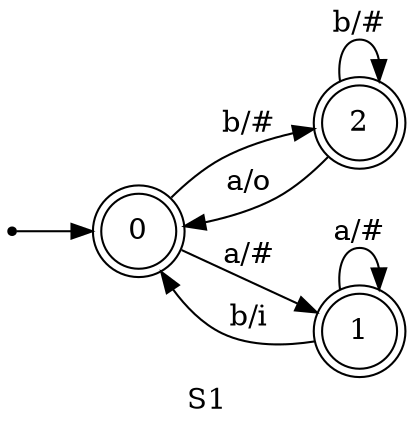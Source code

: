 digraph G {
	rankdir=LR;
	label="S1"
	init0 [shape=point];
	init0 -> 0;
	0 [shape=doublecircle]
	0 -> 2 [label="b/#"]
	0 -> 1 [label="a/#"]
	1 [shape=doublecircle]
	1 -> 0 [label="b/i"]
	1 -> 1 [label="a/#"]
	2 [shape=doublecircle]
	2 -> 2 [label="b/#"]
	2 -> 0 [label="a/o"]
}
